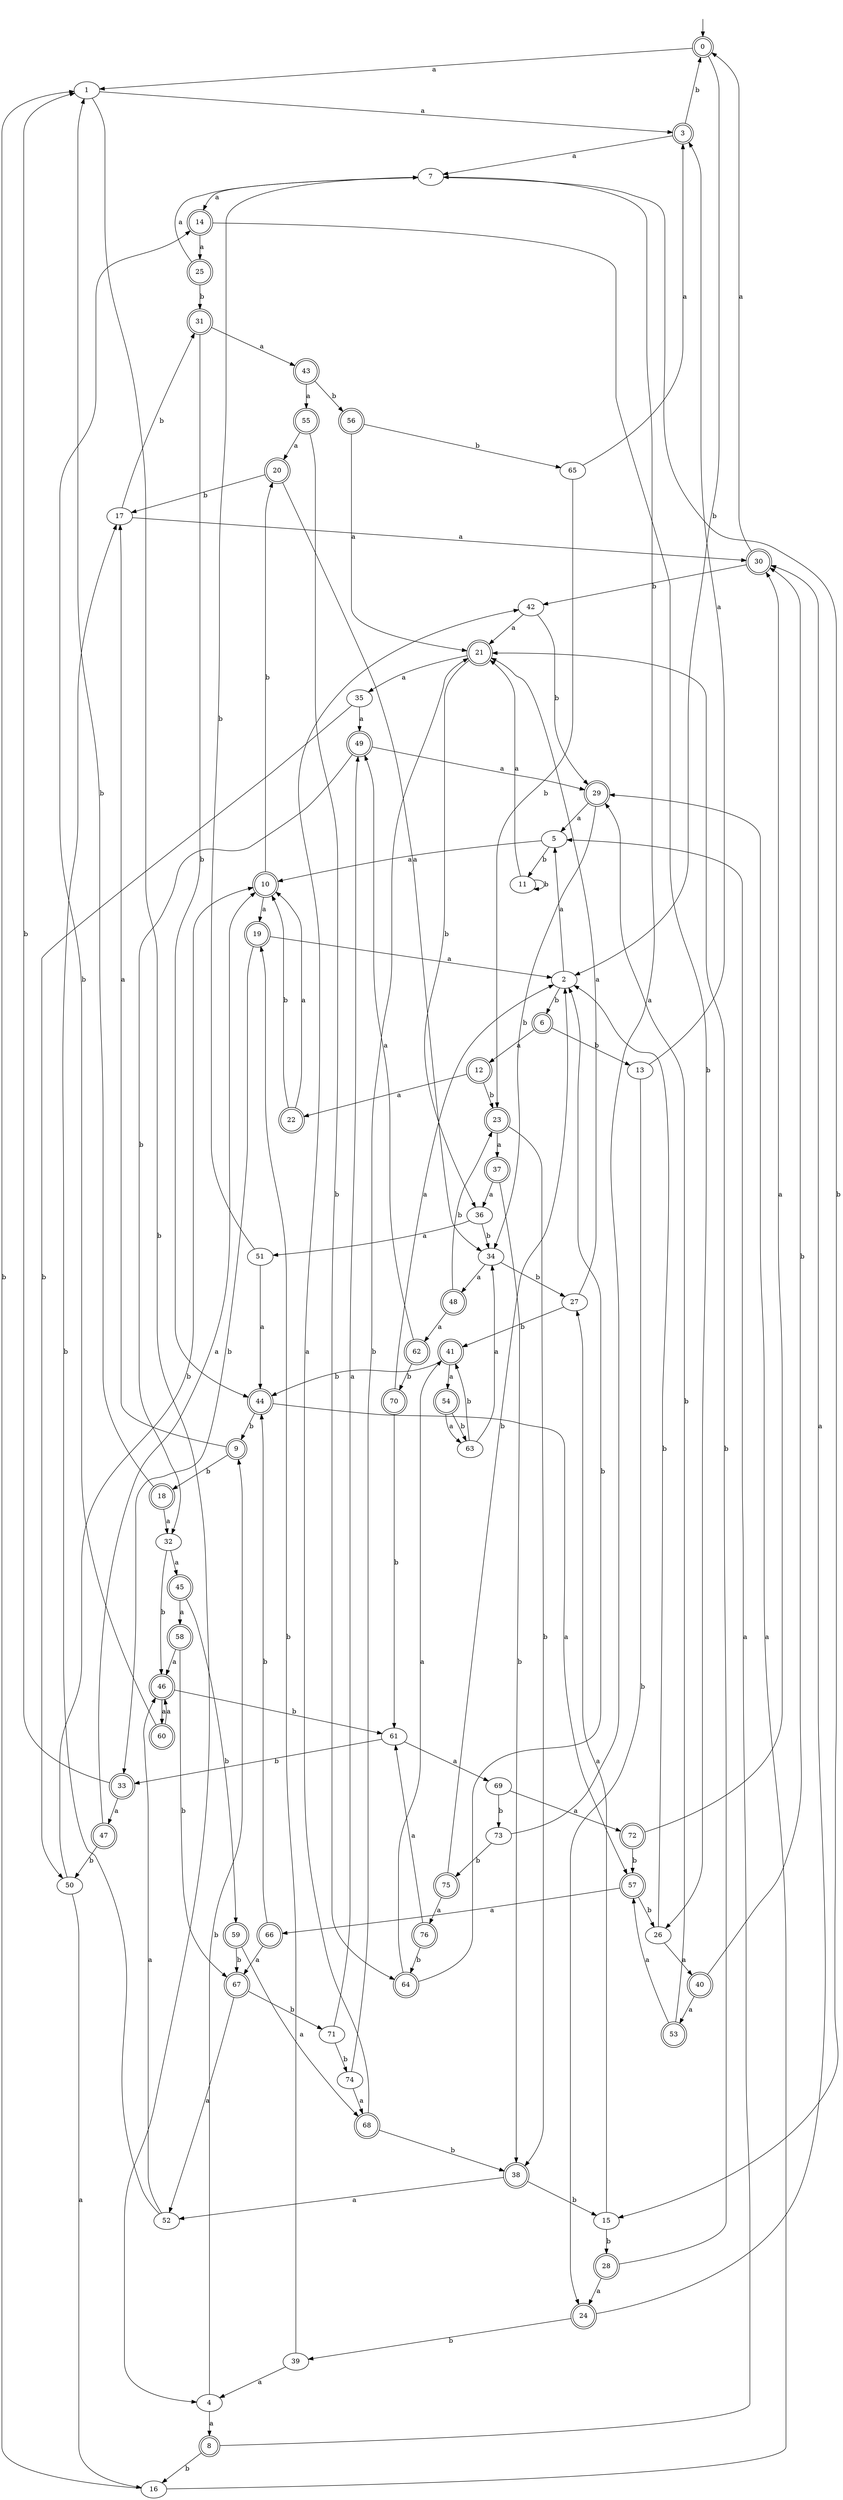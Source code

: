 digraph RandomDFA {
  __start0 [label="", shape=none];
  __start0 -> 0 [label=""];
  0 [shape=circle] [shape=doublecircle]
  0 -> 1 [label="a"]
  0 -> 2 [label="b"]
  1
  1 -> 3 [label="a"]
  1 -> 4 [label="b"]
  2
  2 -> 5 [label="a"]
  2 -> 6 [label="b"]
  3 [shape=doublecircle]
  3 -> 7 [label="a"]
  3 -> 0 [label="b"]
  4
  4 -> 8 [label="a"]
  4 -> 9 [label="b"]
  5
  5 -> 10 [label="a"]
  5 -> 11 [label="b"]
  6 [shape=doublecircle]
  6 -> 12 [label="a"]
  6 -> 13 [label="b"]
  7
  7 -> 14 [label="a"]
  7 -> 15 [label="b"]
  8 [shape=doublecircle]
  8 -> 5 [label="a"]
  8 -> 16 [label="b"]
  9 [shape=doublecircle]
  9 -> 17 [label="a"]
  9 -> 18 [label="b"]
  10 [shape=doublecircle]
  10 -> 19 [label="a"]
  10 -> 20 [label="b"]
  11
  11 -> 21 [label="a"]
  11 -> 11 [label="b"]
  12 [shape=doublecircle]
  12 -> 22 [label="a"]
  12 -> 23 [label="b"]
  13
  13 -> 3 [label="a"]
  13 -> 24 [label="b"]
  14 [shape=doublecircle]
  14 -> 25 [label="a"]
  14 -> 26 [label="b"]
  15
  15 -> 27 [label="a"]
  15 -> 28 [label="b"]
  16
  16 -> 29 [label="a"]
  16 -> 1 [label="b"]
  17
  17 -> 30 [label="a"]
  17 -> 31 [label="b"]
  18 [shape=doublecircle]
  18 -> 32 [label="a"]
  18 -> 1 [label="b"]
  19 [shape=doublecircle]
  19 -> 2 [label="a"]
  19 -> 33 [label="b"]
  20 [shape=doublecircle]
  20 -> 34 [label="a"]
  20 -> 17 [label="b"]
  21 [shape=doublecircle]
  21 -> 35 [label="a"]
  21 -> 36 [label="b"]
  22 [shape=doublecircle]
  22 -> 10 [label="a"]
  22 -> 10 [label="b"]
  23 [shape=doublecircle]
  23 -> 37 [label="a"]
  23 -> 38 [label="b"]
  24 [shape=doublecircle]
  24 -> 30 [label="a"]
  24 -> 39 [label="b"]
  25 [shape=doublecircle]
  25 -> 7 [label="a"]
  25 -> 31 [label="b"]
  26
  26 -> 40 [label="a"]
  26 -> 2 [label="b"]
  27
  27 -> 21 [label="a"]
  27 -> 41 [label="b"]
  28 [shape=doublecircle]
  28 -> 24 [label="a"]
  28 -> 21 [label="b"]
  29 [shape=doublecircle]
  29 -> 5 [label="a"]
  29 -> 34 [label="b"]
  30 [shape=doublecircle]
  30 -> 0 [label="a"]
  30 -> 42 [label="b"]
  31 [shape=doublecircle]
  31 -> 43 [label="a"]
  31 -> 44 [label="b"]
  32
  32 -> 45 [label="a"]
  32 -> 46 [label="b"]
  33 [shape=doublecircle]
  33 -> 47 [label="a"]
  33 -> 1 [label="b"]
  34
  34 -> 48 [label="a"]
  34 -> 27 [label="b"]
  35
  35 -> 49 [label="a"]
  35 -> 50 [label="b"]
  36
  36 -> 51 [label="a"]
  36 -> 34 [label="b"]
  37 [shape=doublecircle]
  37 -> 36 [label="a"]
  37 -> 38 [label="b"]
  38 [shape=doublecircle]
  38 -> 52 [label="a"]
  38 -> 15 [label="b"]
  39
  39 -> 4 [label="a"]
  39 -> 19 [label="b"]
  40 [shape=doublecircle]
  40 -> 53 [label="a"]
  40 -> 30 [label="b"]
  41 [shape=doublecircle]
  41 -> 54 [label="a"]
  41 -> 44 [label="b"]
  42
  42 -> 21 [label="a"]
  42 -> 29 [label="b"]
  43 [shape=doublecircle]
  43 -> 55 [label="a"]
  43 -> 56 [label="b"]
  44 [shape=doublecircle]
  44 -> 57 [label="a"]
  44 -> 9 [label="b"]
  45 [shape=doublecircle]
  45 -> 58 [label="a"]
  45 -> 59 [label="b"]
  46 [shape=doublecircle]
  46 -> 60 [label="a"]
  46 -> 61 [label="b"]
  47 [shape=doublecircle]
  47 -> 10 [label="a"]
  47 -> 50 [label="b"]
  48 [shape=doublecircle]
  48 -> 62 [label="a"]
  48 -> 23 [label="b"]
  49 [shape=doublecircle]
  49 -> 29 [label="a"]
  49 -> 32 [label="b"]
  50
  50 -> 16 [label="a"]
  50 -> 10 [label="b"]
  51
  51 -> 44 [label="a"]
  51 -> 7 [label="b"]
  52
  52 -> 46 [label="a"]
  52 -> 17 [label="b"]
  53 [shape=doublecircle]
  53 -> 57 [label="a"]
  53 -> 29 [label="b"]
  54 [shape=doublecircle]
  54 -> 63 [label="a"]
  54 -> 63 [label="b"]
  55 [shape=doublecircle]
  55 -> 20 [label="a"]
  55 -> 64 [label="b"]
  56 [shape=doublecircle]
  56 -> 21 [label="a"]
  56 -> 65 [label="b"]
  57 [shape=doublecircle]
  57 -> 66 [label="a"]
  57 -> 26 [label="b"]
  58 [shape=doublecircle]
  58 -> 46 [label="a"]
  58 -> 67 [label="b"]
  59 [shape=doublecircle]
  59 -> 68 [label="a"]
  59 -> 67 [label="b"]
  60 [shape=doublecircle]
  60 -> 46 [label="a"]
  60 -> 14 [label="b"]
  61
  61 -> 69 [label="a"]
  61 -> 33 [label="b"]
  62 [shape=doublecircle]
  62 -> 49 [label="a"]
  62 -> 70 [label="b"]
  63
  63 -> 34 [label="a"]
  63 -> 41 [label="b"]
  64 [shape=doublecircle]
  64 -> 41 [label="a"]
  64 -> 2 [label="b"]
  65
  65 -> 3 [label="a"]
  65 -> 23 [label="b"]
  66 [shape=doublecircle]
  66 -> 67 [label="a"]
  66 -> 44 [label="b"]
  67 [shape=doublecircle]
  67 -> 52 [label="a"]
  67 -> 71 [label="b"]
  68 [shape=doublecircle]
  68 -> 42 [label="a"]
  68 -> 38 [label="b"]
  69
  69 -> 72 [label="a"]
  69 -> 73 [label="b"]
  70 [shape=doublecircle]
  70 -> 2 [label="a"]
  70 -> 61 [label="b"]
  71
  71 -> 49 [label="a"]
  71 -> 74 [label="b"]
  72 [shape=doublecircle]
  72 -> 30 [label="a"]
  72 -> 57 [label="b"]
  73
  73 -> 7 [label="a"]
  73 -> 75 [label="b"]
  74
  74 -> 68 [label="a"]
  74 -> 21 [label="b"]
  75 [shape=doublecircle]
  75 -> 76 [label="a"]
  75 -> 2 [label="b"]
  76 [shape=doublecircle]
  76 -> 61 [label="a"]
  76 -> 64 [label="b"]
}
